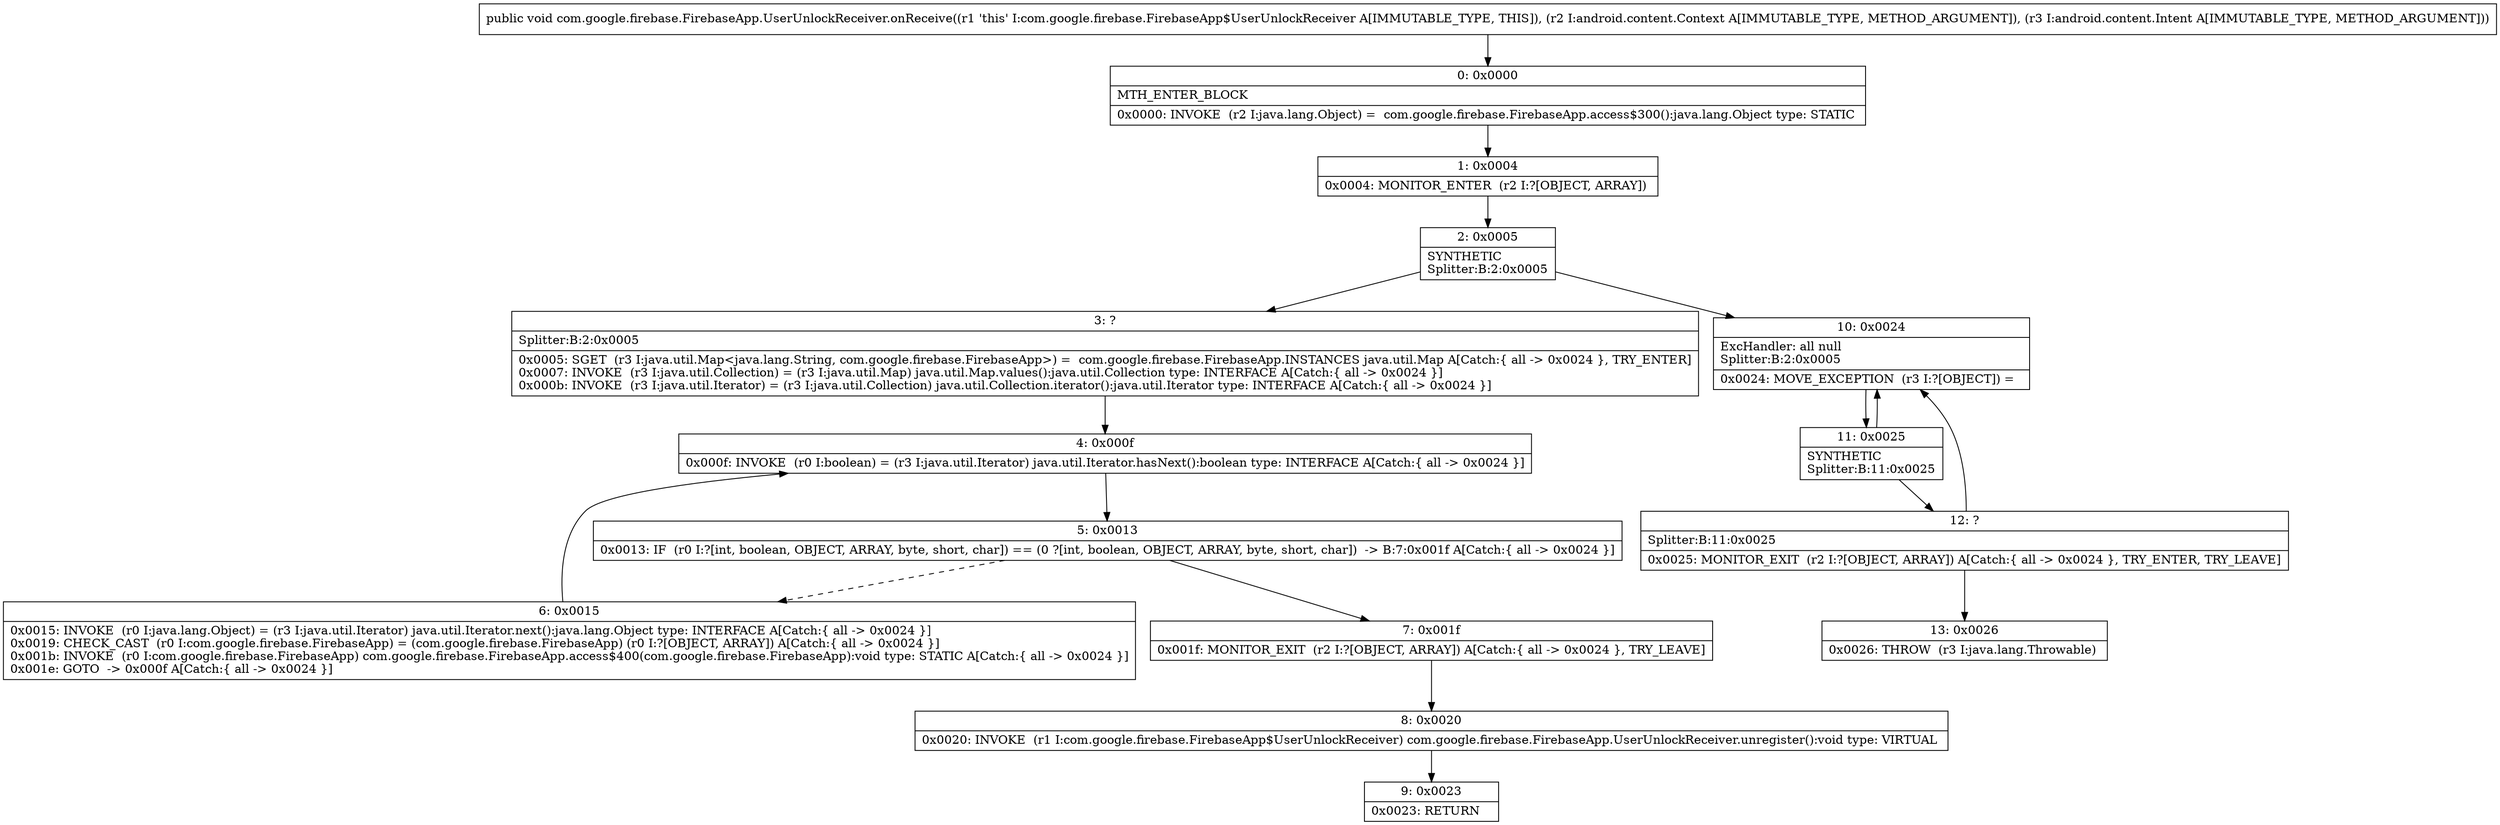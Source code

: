 digraph "CFG forcom.google.firebase.FirebaseApp.UserUnlockReceiver.onReceive(Landroid\/content\/Context;Landroid\/content\/Intent;)V" {
Node_0 [shape=record,label="{0\:\ 0x0000|MTH_ENTER_BLOCK\l|0x0000: INVOKE  (r2 I:java.lang.Object) =  com.google.firebase.FirebaseApp.access$300():java.lang.Object type: STATIC \l}"];
Node_1 [shape=record,label="{1\:\ 0x0004|0x0004: MONITOR_ENTER  (r2 I:?[OBJECT, ARRAY]) \l}"];
Node_2 [shape=record,label="{2\:\ 0x0005|SYNTHETIC\lSplitter:B:2:0x0005\l}"];
Node_3 [shape=record,label="{3\:\ ?|Splitter:B:2:0x0005\l|0x0005: SGET  (r3 I:java.util.Map\<java.lang.String, com.google.firebase.FirebaseApp\>) =  com.google.firebase.FirebaseApp.INSTANCES java.util.Map A[Catch:\{ all \-\> 0x0024 \}, TRY_ENTER]\l0x0007: INVOKE  (r3 I:java.util.Collection) = (r3 I:java.util.Map) java.util.Map.values():java.util.Collection type: INTERFACE A[Catch:\{ all \-\> 0x0024 \}]\l0x000b: INVOKE  (r3 I:java.util.Iterator) = (r3 I:java.util.Collection) java.util.Collection.iterator():java.util.Iterator type: INTERFACE A[Catch:\{ all \-\> 0x0024 \}]\l}"];
Node_4 [shape=record,label="{4\:\ 0x000f|0x000f: INVOKE  (r0 I:boolean) = (r3 I:java.util.Iterator) java.util.Iterator.hasNext():boolean type: INTERFACE A[Catch:\{ all \-\> 0x0024 \}]\l}"];
Node_5 [shape=record,label="{5\:\ 0x0013|0x0013: IF  (r0 I:?[int, boolean, OBJECT, ARRAY, byte, short, char]) == (0 ?[int, boolean, OBJECT, ARRAY, byte, short, char])  \-\> B:7:0x001f A[Catch:\{ all \-\> 0x0024 \}]\l}"];
Node_6 [shape=record,label="{6\:\ 0x0015|0x0015: INVOKE  (r0 I:java.lang.Object) = (r3 I:java.util.Iterator) java.util.Iterator.next():java.lang.Object type: INTERFACE A[Catch:\{ all \-\> 0x0024 \}]\l0x0019: CHECK_CAST  (r0 I:com.google.firebase.FirebaseApp) = (com.google.firebase.FirebaseApp) (r0 I:?[OBJECT, ARRAY]) A[Catch:\{ all \-\> 0x0024 \}]\l0x001b: INVOKE  (r0 I:com.google.firebase.FirebaseApp) com.google.firebase.FirebaseApp.access$400(com.google.firebase.FirebaseApp):void type: STATIC A[Catch:\{ all \-\> 0x0024 \}]\l0x001e: GOTO  \-\> 0x000f A[Catch:\{ all \-\> 0x0024 \}]\l}"];
Node_7 [shape=record,label="{7\:\ 0x001f|0x001f: MONITOR_EXIT  (r2 I:?[OBJECT, ARRAY]) A[Catch:\{ all \-\> 0x0024 \}, TRY_LEAVE]\l}"];
Node_8 [shape=record,label="{8\:\ 0x0020|0x0020: INVOKE  (r1 I:com.google.firebase.FirebaseApp$UserUnlockReceiver) com.google.firebase.FirebaseApp.UserUnlockReceiver.unregister():void type: VIRTUAL \l}"];
Node_9 [shape=record,label="{9\:\ 0x0023|0x0023: RETURN   \l}"];
Node_10 [shape=record,label="{10\:\ 0x0024|ExcHandler: all null\lSplitter:B:2:0x0005\l|0x0024: MOVE_EXCEPTION  (r3 I:?[OBJECT]) =  \l}"];
Node_11 [shape=record,label="{11\:\ 0x0025|SYNTHETIC\lSplitter:B:11:0x0025\l}"];
Node_12 [shape=record,label="{12\:\ ?|Splitter:B:11:0x0025\l|0x0025: MONITOR_EXIT  (r2 I:?[OBJECT, ARRAY]) A[Catch:\{ all \-\> 0x0024 \}, TRY_ENTER, TRY_LEAVE]\l}"];
Node_13 [shape=record,label="{13\:\ 0x0026|0x0026: THROW  (r3 I:java.lang.Throwable) \l}"];
MethodNode[shape=record,label="{public void com.google.firebase.FirebaseApp.UserUnlockReceiver.onReceive((r1 'this' I:com.google.firebase.FirebaseApp$UserUnlockReceiver A[IMMUTABLE_TYPE, THIS]), (r2 I:android.content.Context A[IMMUTABLE_TYPE, METHOD_ARGUMENT]), (r3 I:android.content.Intent A[IMMUTABLE_TYPE, METHOD_ARGUMENT])) }"];
MethodNode -> Node_0;
Node_0 -> Node_1;
Node_1 -> Node_2;
Node_2 -> Node_3;
Node_2 -> Node_10;
Node_3 -> Node_4;
Node_4 -> Node_5;
Node_5 -> Node_6[style=dashed];
Node_5 -> Node_7;
Node_6 -> Node_4;
Node_7 -> Node_8;
Node_8 -> Node_9;
Node_10 -> Node_11;
Node_11 -> Node_12;
Node_11 -> Node_10;
Node_12 -> Node_13;
Node_12 -> Node_10;
}

